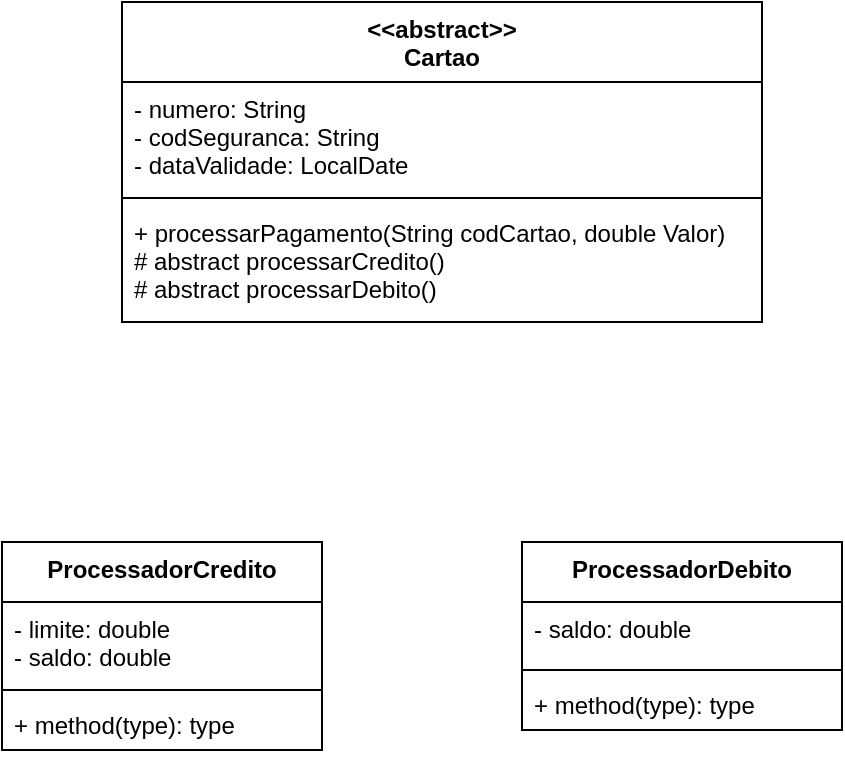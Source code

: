 <mxfile version="15.5.5" type="github">
  <diagram id="WhzPVn9FJ3b00SqcgLOa" name="Page-1">
    <mxGraphModel dx="593" dy="353" grid="1" gridSize="10" guides="1" tooltips="1" connect="1" arrows="1" fold="1" page="1" pageScale="1" pageWidth="827" pageHeight="1169" math="0" shadow="0">
      <root>
        <mxCell id="0" />
        <mxCell id="1" parent="0" />
        <mxCell id="CrZwiXTJu73J8f9Gu_-L-1" value="&lt;&lt;abstract&gt;&gt;&#xa;Cartao" style="swimlane;fontStyle=1;align=center;verticalAlign=top;childLayout=stackLayout;horizontal=1;startSize=40;horizontalStack=0;resizeParent=1;resizeParentMax=0;resizeLast=0;collapsible=1;marginBottom=0;" vertex="1" parent="1">
          <mxGeometry x="270" y="80" width="320" height="160" as="geometry" />
        </mxCell>
        <mxCell id="CrZwiXTJu73J8f9Gu_-L-2" value="- numero: String&#xa;- codSeguranca: String&#xa;- dataValidade: LocalDate" style="text;strokeColor=none;fillColor=none;align=left;verticalAlign=top;spacingLeft=4;spacingRight=4;overflow=hidden;rotatable=0;points=[[0,0.5],[1,0.5]];portConstraint=eastwest;" vertex="1" parent="CrZwiXTJu73J8f9Gu_-L-1">
          <mxGeometry y="40" width="320" height="54" as="geometry" />
        </mxCell>
        <mxCell id="CrZwiXTJu73J8f9Gu_-L-3" value="" style="line;strokeWidth=1;fillColor=none;align=left;verticalAlign=middle;spacingTop=-1;spacingLeft=3;spacingRight=3;rotatable=0;labelPosition=right;points=[];portConstraint=eastwest;" vertex="1" parent="CrZwiXTJu73J8f9Gu_-L-1">
          <mxGeometry y="94" width="320" height="8" as="geometry" />
        </mxCell>
        <mxCell id="CrZwiXTJu73J8f9Gu_-L-4" value="+ processarPagamento(String codCartao, double Valor)&#xa;# abstract processarCredito()&#xa;# abstract processarDebito()" style="text;strokeColor=none;fillColor=none;align=left;verticalAlign=top;spacingLeft=4;spacingRight=4;overflow=hidden;rotatable=0;points=[[0,0.5],[1,0.5]];portConstraint=eastwest;" vertex="1" parent="CrZwiXTJu73J8f9Gu_-L-1">
          <mxGeometry y="102" width="320" height="58" as="geometry" />
        </mxCell>
        <mxCell id="CrZwiXTJu73J8f9Gu_-L-5" value="ProcessadorCredito" style="swimlane;fontStyle=1;align=center;verticalAlign=top;childLayout=stackLayout;horizontal=1;startSize=30;horizontalStack=0;resizeParent=1;resizeParentMax=0;resizeLast=0;collapsible=1;marginBottom=0;" vertex="1" parent="1">
          <mxGeometry x="210" y="350" width="160" height="104" as="geometry" />
        </mxCell>
        <mxCell id="CrZwiXTJu73J8f9Gu_-L-6" value="- limite: double&#xa;- saldo: double" style="text;strokeColor=none;fillColor=none;align=left;verticalAlign=top;spacingLeft=4;spacingRight=4;overflow=hidden;rotatable=0;points=[[0,0.5],[1,0.5]];portConstraint=eastwest;" vertex="1" parent="CrZwiXTJu73J8f9Gu_-L-5">
          <mxGeometry y="30" width="160" height="40" as="geometry" />
        </mxCell>
        <mxCell id="CrZwiXTJu73J8f9Gu_-L-7" value="" style="line;strokeWidth=1;fillColor=none;align=left;verticalAlign=middle;spacingTop=-1;spacingLeft=3;spacingRight=3;rotatable=0;labelPosition=right;points=[];portConstraint=eastwest;" vertex="1" parent="CrZwiXTJu73J8f9Gu_-L-5">
          <mxGeometry y="70" width="160" height="8" as="geometry" />
        </mxCell>
        <mxCell id="CrZwiXTJu73J8f9Gu_-L-8" value="+ method(type): type" style="text;strokeColor=none;fillColor=none;align=left;verticalAlign=top;spacingLeft=4;spacingRight=4;overflow=hidden;rotatable=0;points=[[0,0.5],[1,0.5]];portConstraint=eastwest;" vertex="1" parent="CrZwiXTJu73J8f9Gu_-L-5">
          <mxGeometry y="78" width="160" height="26" as="geometry" />
        </mxCell>
        <mxCell id="CrZwiXTJu73J8f9Gu_-L-9" value="ProcessadorDebito" style="swimlane;fontStyle=1;align=center;verticalAlign=top;childLayout=stackLayout;horizontal=1;startSize=30;horizontalStack=0;resizeParent=1;resizeParentMax=0;resizeLast=0;collapsible=1;marginBottom=0;" vertex="1" parent="1">
          <mxGeometry x="470" y="350" width="160" height="94" as="geometry" />
        </mxCell>
        <mxCell id="CrZwiXTJu73J8f9Gu_-L-10" value="- saldo: double" style="text;strokeColor=none;fillColor=none;align=left;verticalAlign=top;spacingLeft=4;spacingRight=4;overflow=hidden;rotatable=0;points=[[0,0.5],[1,0.5]];portConstraint=eastwest;" vertex="1" parent="CrZwiXTJu73J8f9Gu_-L-9">
          <mxGeometry y="30" width="160" height="30" as="geometry" />
        </mxCell>
        <mxCell id="CrZwiXTJu73J8f9Gu_-L-11" value="" style="line;strokeWidth=1;fillColor=none;align=left;verticalAlign=middle;spacingTop=-1;spacingLeft=3;spacingRight=3;rotatable=0;labelPosition=right;points=[];portConstraint=eastwest;" vertex="1" parent="CrZwiXTJu73J8f9Gu_-L-9">
          <mxGeometry y="60" width="160" height="8" as="geometry" />
        </mxCell>
        <mxCell id="CrZwiXTJu73J8f9Gu_-L-12" value="+ method(type): type" style="text;strokeColor=none;fillColor=none;align=left;verticalAlign=top;spacingLeft=4;spacingRight=4;overflow=hidden;rotatable=0;points=[[0,0.5],[1,0.5]];portConstraint=eastwest;" vertex="1" parent="CrZwiXTJu73J8f9Gu_-L-9">
          <mxGeometry y="68" width="160" height="26" as="geometry" />
        </mxCell>
      </root>
    </mxGraphModel>
  </diagram>
</mxfile>
